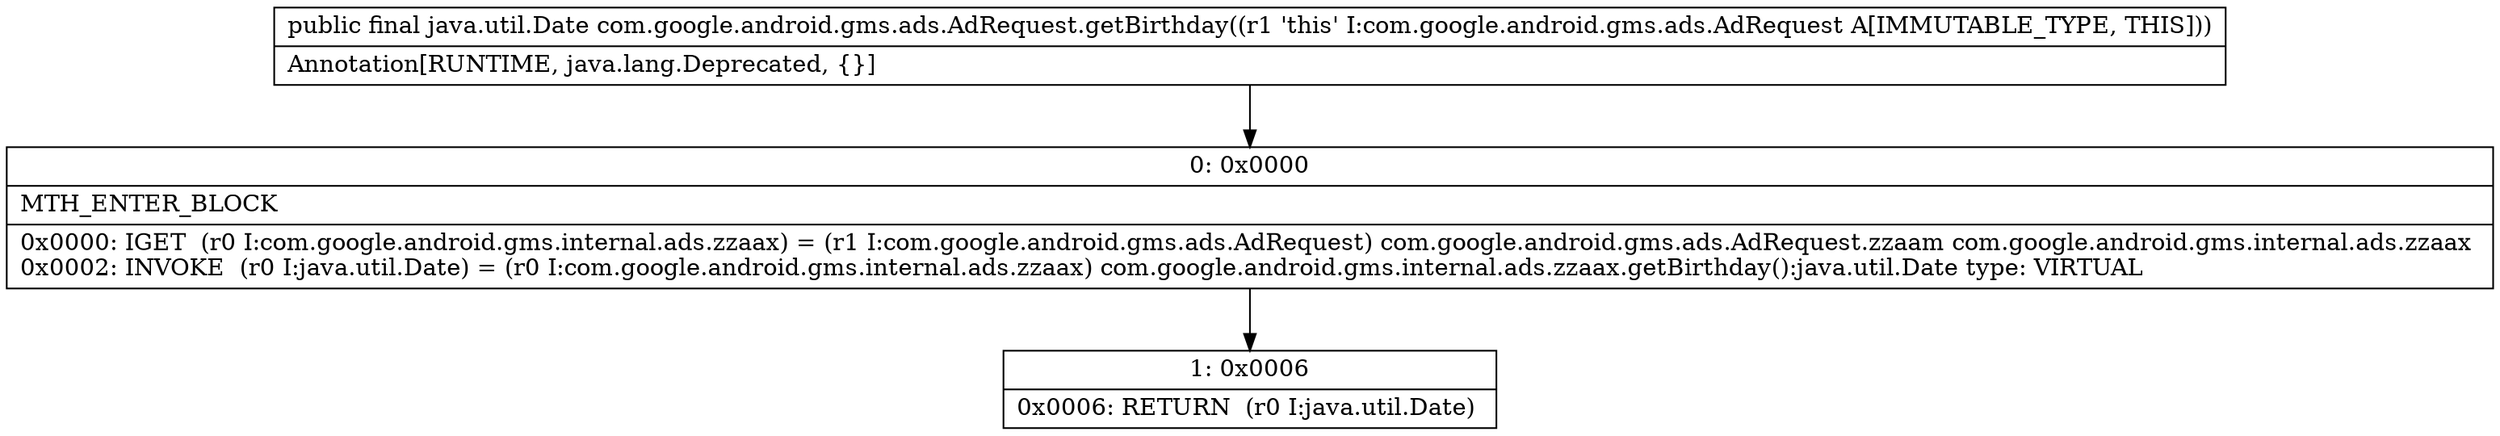 digraph "CFG forcom.google.android.gms.ads.AdRequest.getBirthday()Ljava\/util\/Date;" {
Node_0 [shape=record,label="{0\:\ 0x0000|MTH_ENTER_BLOCK\l|0x0000: IGET  (r0 I:com.google.android.gms.internal.ads.zzaax) = (r1 I:com.google.android.gms.ads.AdRequest) com.google.android.gms.ads.AdRequest.zzaam com.google.android.gms.internal.ads.zzaax \l0x0002: INVOKE  (r0 I:java.util.Date) = (r0 I:com.google.android.gms.internal.ads.zzaax) com.google.android.gms.internal.ads.zzaax.getBirthday():java.util.Date type: VIRTUAL \l}"];
Node_1 [shape=record,label="{1\:\ 0x0006|0x0006: RETURN  (r0 I:java.util.Date) \l}"];
MethodNode[shape=record,label="{public final java.util.Date com.google.android.gms.ads.AdRequest.getBirthday((r1 'this' I:com.google.android.gms.ads.AdRequest A[IMMUTABLE_TYPE, THIS]))  | Annotation[RUNTIME, java.lang.Deprecated, \{\}]\l}"];
MethodNode -> Node_0;
Node_0 -> Node_1;
}

